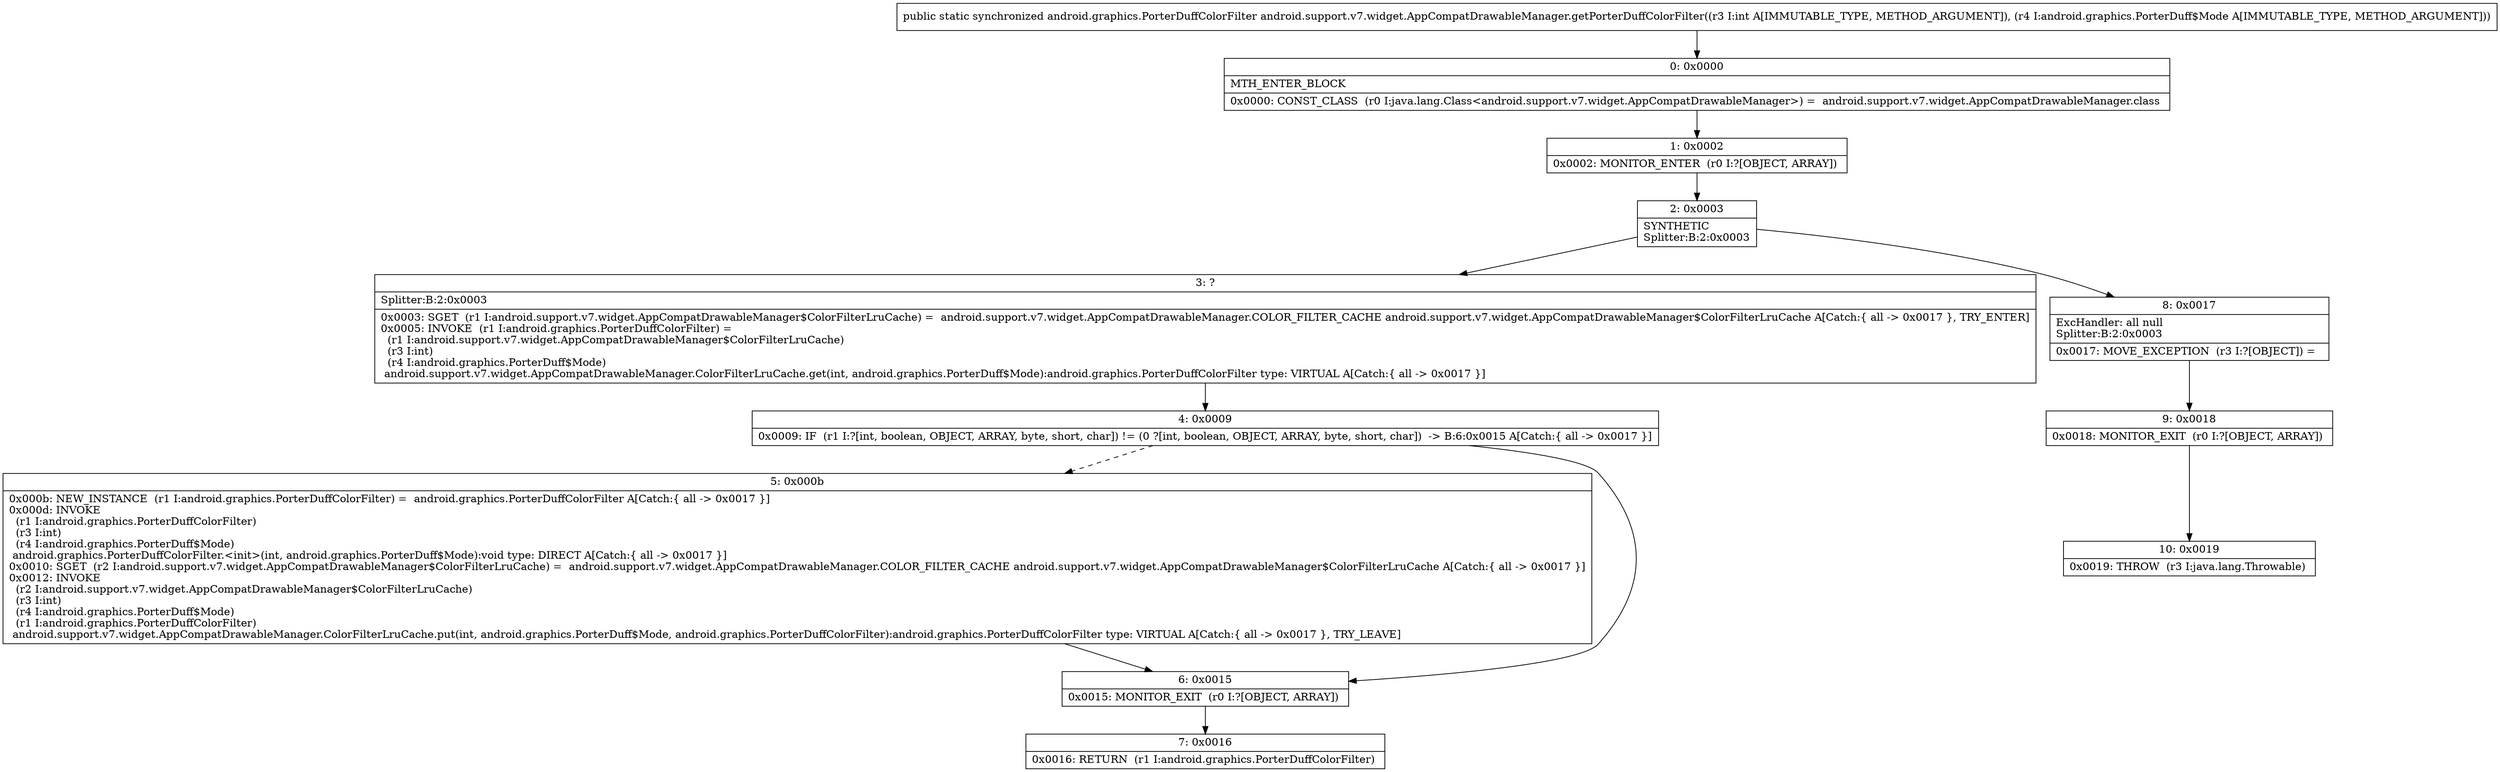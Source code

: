 digraph "CFG forandroid.support.v7.widget.AppCompatDrawableManager.getPorterDuffColorFilter(ILandroid\/graphics\/PorterDuff$Mode;)Landroid\/graphics\/PorterDuffColorFilter;" {
Node_0 [shape=record,label="{0\:\ 0x0000|MTH_ENTER_BLOCK\l|0x0000: CONST_CLASS  (r0 I:java.lang.Class\<android.support.v7.widget.AppCompatDrawableManager\>) =  android.support.v7.widget.AppCompatDrawableManager.class \l}"];
Node_1 [shape=record,label="{1\:\ 0x0002|0x0002: MONITOR_ENTER  (r0 I:?[OBJECT, ARRAY]) \l}"];
Node_2 [shape=record,label="{2\:\ 0x0003|SYNTHETIC\lSplitter:B:2:0x0003\l}"];
Node_3 [shape=record,label="{3\:\ ?|Splitter:B:2:0x0003\l|0x0003: SGET  (r1 I:android.support.v7.widget.AppCompatDrawableManager$ColorFilterLruCache) =  android.support.v7.widget.AppCompatDrawableManager.COLOR_FILTER_CACHE android.support.v7.widget.AppCompatDrawableManager$ColorFilterLruCache A[Catch:\{ all \-\> 0x0017 \}, TRY_ENTER]\l0x0005: INVOKE  (r1 I:android.graphics.PorterDuffColorFilter) = \l  (r1 I:android.support.v7.widget.AppCompatDrawableManager$ColorFilterLruCache)\l  (r3 I:int)\l  (r4 I:android.graphics.PorterDuff$Mode)\l android.support.v7.widget.AppCompatDrawableManager.ColorFilterLruCache.get(int, android.graphics.PorterDuff$Mode):android.graphics.PorterDuffColorFilter type: VIRTUAL A[Catch:\{ all \-\> 0x0017 \}]\l}"];
Node_4 [shape=record,label="{4\:\ 0x0009|0x0009: IF  (r1 I:?[int, boolean, OBJECT, ARRAY, byte, short, char]) != (0 ?[int, boolean, OBJECT, ARRAY, byte, short, char])  \-\> B:6:0x0015 A[Catch:\{ all \-\> 0x0017 \}]\l}"];
Node_5 [shape=record,label="{5\:\ 0x000b|0x000b: NEW_INSTANCE  (r1 I:android.graphics.PorterDuffColorFilter) =  android.graphics.PorterDuffColorFilter A[Catch:\{ all \-\> 0x0017 \}]\l0x000d: INVOKE  \l  (r1 I:android.graphics.PorterDuffColorFilter)\l  (r3 I:int)\l  (r4 I:android.graphics.PorterDuff$Mode)\l android.graphics.PorterDuffColorFilter.\<init\>(int, android.graphics.PorterDuff$Mode):void type: DIRECT A[Catch:\{ all \-\> 0x0017 \}]\l0x0010: SGET  (r2 I:android.support.v7.widget.AppCompatDrawableManager$ColorFilterLruCache) =  android.support.v7.widget.AppCompatDrawableManager.COLOR_FILTER_CACHE android.support.v7.widget.AppCompatDrawableManager$ColorFilterLruCache A[Catch:\{ all \-\> 0x0017 \}]\l0x0012: INVOKE  \l  (r2 I:android.support.v7.widget.AppCompatDrawableManager$ColorFilterLruCache)\l  (r3 I:int)\l  (r4 I:android.graphics.PorterDuff$Mode)\l  (r1 I:android.graphics.PorterDuffColorFilter)\l android.support.v7.widget.AppCompatDrawableManager.ColorFilterLruCache.put(int, android.graphics.PorterDuff$Mode, android.graphics.PorterDuffColorFilter):android.graphics.PorterDuffColorFilter type: VIRTUAL A[Catch:\{ all \-\> 0x0017 \}, TRY_LEAVE]\l}"];
Node_6 [shape=record,label="{6\:\ 0x0015|0x0015: MONITOR_EXIT  (r0 I:?[OBJECT, ARRAY]) \l}"];
Node_7 [shape=record,label="{7\:\ 0x0016|0x0016: RETURN  (r1 I:android.graphics.PorterDuffColorFilter) \l}"];
Node_8 [shape=record,label="{8\:\ 0x0017|ExcHandler: all null\lSplitter:B:2:0x0003\l|0x0017: MOVE_EXCEPTION  (r3 I:?[OBJECT]) =  \l}"];
Node_9 [shape=record,label="{9\:\ 0x0018|0x0018: MONITOR_EXIT  (r0 I:?[OBJECT, ARRAY]) \l}"];
Node_10 [shape=record,label="{10\:\ 0x0019|0x0019: THROW  (r3 I:java.lang.Throwable) \l}"];
MethodNode[shape=record,label="{public static synchronized android.graphics.PorterDuffColorFilter android.support.v7.widget.AppCompatDrawableManager.getPorterDuffColorFilter((r3 I:int A[IMMUTABLE_TYPE, METHOD_ARGUMENT]), (r4 I:android.graphics.PorterDuff$Mode A[IMMUTABLE_TYPE, METHOD_ARGUMENT])) }"];
MethodNode -> Node_0;
Node_0 -> Node_1;
Node_1 -> Node_2;
Node_2 -> Node_3;
Node_2 -> Node_8;
Node_3 -> Node_4;
Node_4 -> Node_5[style=dashed];
Node_4 -> Node_6;
Node_5 -> Node_6;
Node_6 -> Node_7;
Node_8 -> Node_9;
Node_9 -> Node_10;
}

